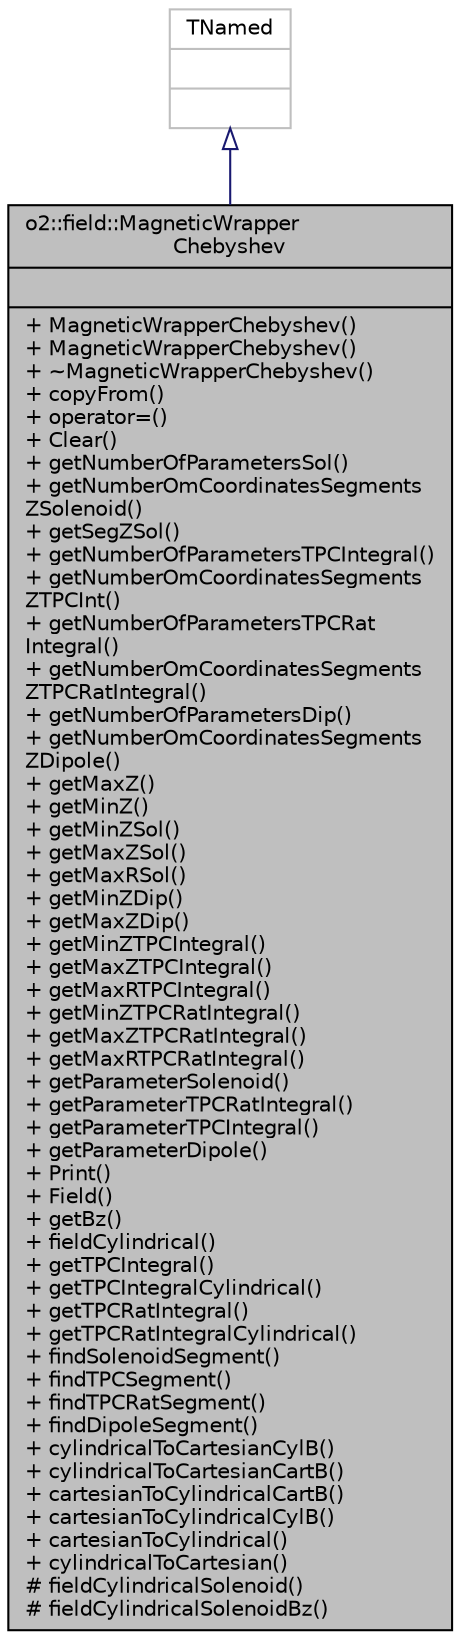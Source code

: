 digraph "o2::field::MagneticWrapperChebyshev"
{
 // INTERACTIVE_SVG=YES
  bgcolor="transparent";
  edge [fontname="Helvetica",fontsize="10",labelfontname="Helvetica",labelfontsize="10"];
  node [fontname="Helvetica",fontsize="10",shape=record];
  Node1 [label="{o2::field::MagneticWrapper\lChebyshev\n||+ MagneticWrapperChebyshev()\l+ MagneticWrapperChebyshev()\l+ ~MagneticWrapperChebyshev()\l+ copyFrom()\l+ operator=()\l+ Clear()\l+ getNumberOfParametersSol()\l+ getNumberOmCoordinatesSegments\lZSolenoid()\l+ getSegZSol()\l+ getNumberOfParametersTPCIntegral()\l+ getNumberOmCoordinatesSegments\lZTPCInt()\l+ getNumberOfParametersTPCRat\lIntegral()\l+ getNumberOmCoordinatesSegments\lZTPCRatIntegral()\l+ getNumberOfParametersDip()\l+ getNumberOmCoordinatesSegments\lZDipole()\l+ getMaxZ()\l+ getMinZ()\l+ getMinZSol()\l+ getMaxZSol()\l+ getMaxRSol()\l+ getMinZDip()\l+ getMaxZDip()\l+ getMinZTPCIntegral()\l+ getMaxZTPCIntegral()\l+ getMaxRTPCIntegral()\l+ getMinZTPCRatIntegral()\l+ getMaxZTPCRatIntegral()\l+ getMaxRTPCRatIntegral()\l+ getParameterSolenoid()\l+ getParameterTPCRatIntegral()\l+ getParameterTPCIntegral()\l+ getParameterDipole()\l+ Print()\l+ Field()\l+ getBz()\l+ fieldCylindrical()\l+ getTPCIntegral()\l+ getTPCIntegralCylindrical()\l+ getTPCRatIntegral()\l+ getTPCRatIntegralCylindrical()\l+ findSolenoidSegment()\l+ findTPCSegment()\l+ findTPCRatSegment()\l+ findDipoleSegment()\l+ cylindricalToCartesianCylB()\l+ cylindricalToCartesianCartB()\l+ cartesianToCylindricalCartB()\l+ cartesianToCylindricalCylB()\l+ cartesianToCylindrical()\l+ cylindricalToCartesian()\l# fieldCylindricalSolenoid()\l# fieldCylindricalSolenoidBz()\l}",height=0.2,width=0.4,color="black", fillcolor="grey75", style="filled", fontcolor="black"];
  Node2 -> Node1 [dir="back",color="midnightblue",fontsize="10",style="solid",arrowtail="onormal",fontname="Helvetica"];
  Node2 [label="{TNamed\n||}",height=0.2,width=0.4,color="grey75"];
}
